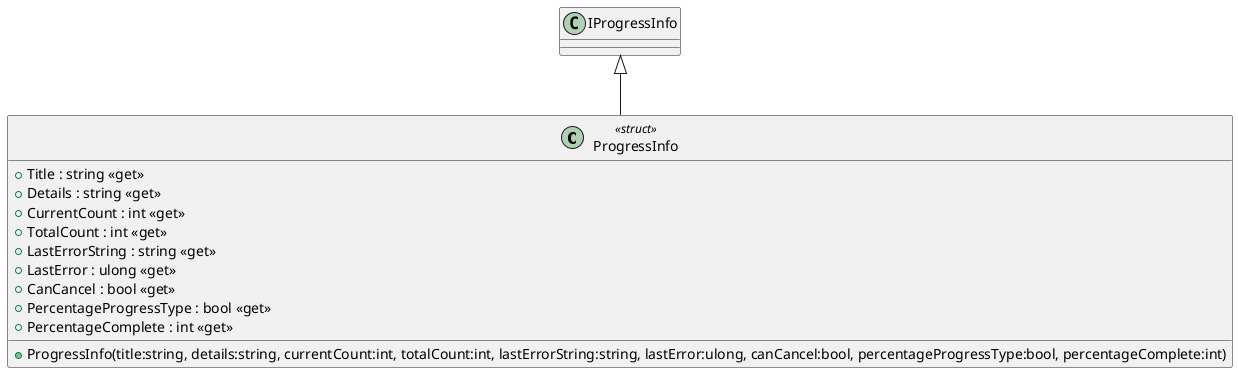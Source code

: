 @startuml
class ProgressInfo <<struct>> {
    + ProgressInfo(title:string, details:string, currentCount:int, totalCount:int, lastErrorString:string, lastError:ulong, canCancel:bool, percentageProgressType:bool, percentageComplete:int)
    + Title : string <<get>>
    + Details : string <<get>>
    + CurrentCount : int <<get>>
    + TotalCount : int <<get>>
    + LastErrorString : string <<get>>
    + LastError : ulong <<get>>
    + CanCancel : bool <<get>>
    + PercentageProgressType : bool <<get>>
    + PercentageComplete : int <<get>>
}
IProgressInfo <|-- ProgressInfo
@enduml

